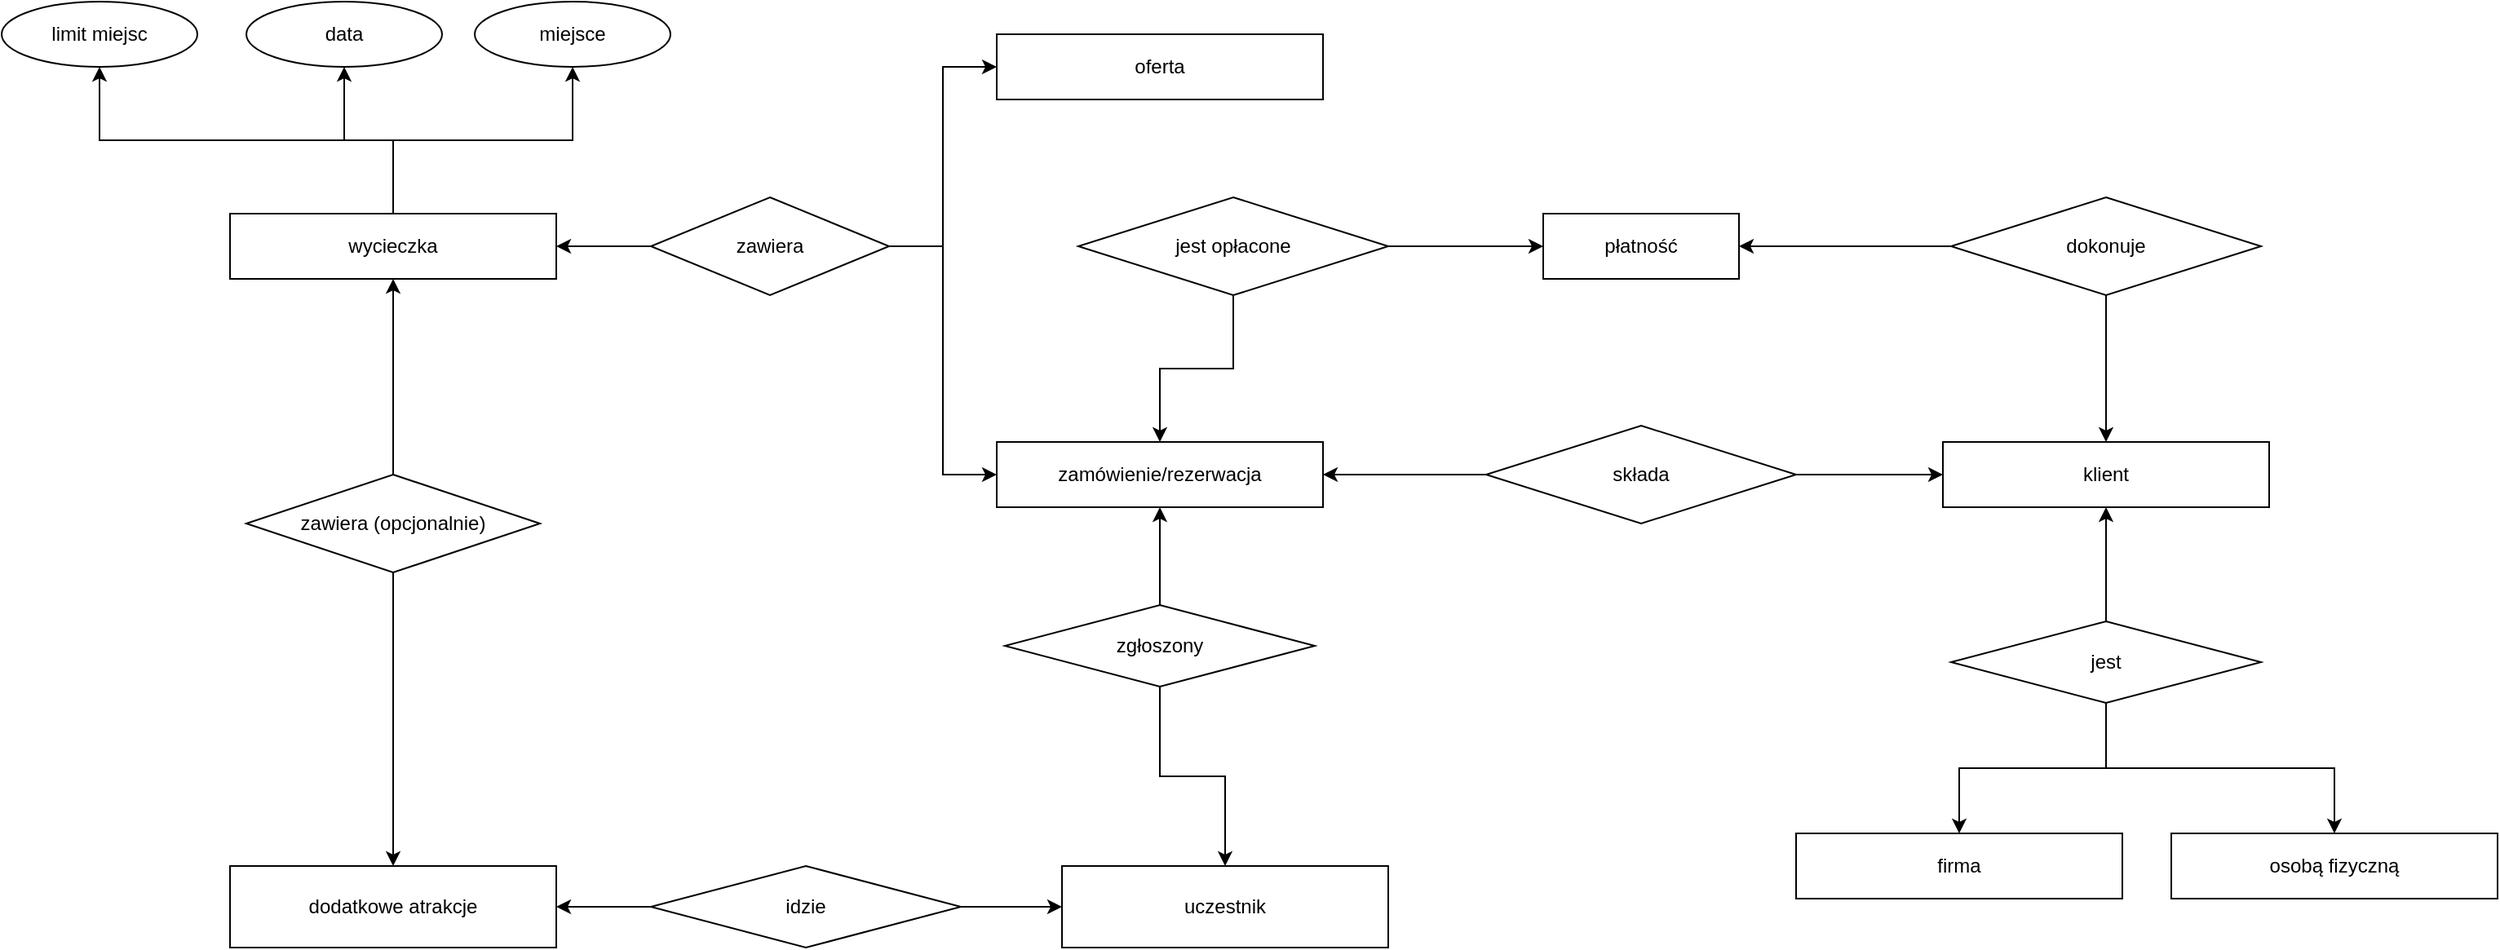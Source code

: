 <mxfile version="24.2.5" type="device">
  <diagram name="Strona-1" id="n9O-p34l7nQlkgMxFuFP">
    <mxGraphModel dx="2514" dy="925" grid="1" gridSize="10" guides="1" tooltips="1" connect="1" arrows="1" fold="1" page="1" pageScale="1" pageWidth="827" pageHeight="1169" math="0" shadow="0">
      <root>
        <mxCell id="0" />
        <mxCell id="1" parent="0" />
        <mxCell id="eHobRwSUlXeHVb_WcdIb-17" style="edgeStyle=orthogonalEdgeStyle;rounded=0;orthogonalLoop=1;jettySize=auto;html=1;exitX=0.5;exitY=0;exitDx=0;exitDy=0;entryX=0.5;entryY=1;entryDx=0;entryDy=0;" parent="1" source="eHobRwSUlXeHVb_WcdIb-1" target="eHobRwSUlXeHVb_WcdIb-15" edge="1">
          <mxGeometry relative="1" as="geometry" />
        </mxCell>
        <mxCell id="eHobRwSUlXeHVb_WcdIb-18" style="edgeStyle=orthogonalEdgeStyle;rounded=0;orthogonalLoop=1;jettySize=auto;html=1;exitX=0.5;exitY=0;exitDx=0;exitDy=0;entryX=0.5;entryY=1;entryDx=0;entryDy=0;" parent="1" source="eHobRwSUlXeHVb_WcdIb-1" target="eHobRwSUlXeHVb_WcdIb-16" edge="1">
          <mxGeometry relative="1" as="geometry" />
        </mxCell>
        <mxCell id="eHobRwSUlXeHVb_WcdIb-21" style="edgeStyle=orthogonalEdgeStyle;rounded=0;orthogonalLoop=1;jettySize=auto;html=1;exitX=0.5;exitY=0;exitDx=0;exitDy=0;entryX=0.5;entryY=1;entryDx=0;entryDy=0;" parent="1" source="eHobRwSUlXeHVb_WcdIb-1" target="eHobRwSUlXeHVb_WcdIb-20" edge="1">
          <mxGeometry relative="1" as="geometry" />
        </mxCell>
        <mxCell id="eHobRwSUlXeHVb_WcdIb-1" value="wycieczka" style="rounded=0;whiteSpace=wrap;html=1;" parent="1" vertex="1">
          <mxGeometry x="10" y="160" width="200" height="40" as="geometry" />
        </mxCell>
        <mxCell id="eHobRwSUlXeHVb_WcdIb-2" value="oferta" style="rounded=0;whiteSpace=wrap;html=1;" parent="1" vertex="1">
          <mxGeometry x="480" y="50" width="200" height="40" as="geometry" />
        </mxCell>
        <mxCell id="eHobRwSUlXeHVb_WcdIb-4" value="zamówienie/rezerwacja" style="rounded=0;whiteSpace=wrap;html=1;" parent="1" vertex="1">
          <mxGeometry x="480" y="300" width="200" height="40" as="geometry" />
        </mxCell>
        <mxCell id="eHobRwSUlXeHVb_WcdIb-7" style="edgeStyle=orthogonalEdgeStyle;rounded=0;orthogonalLoop=1;jettySize=auto;html=1;entryX=1;entryY=0.5;entryDx=0;entryDy=0;" parent="1" source="eHobRwSUlXeHVb_WcdIb-6" target="eHobRwSUlXeHVb_WcdIb-1" edge="1">
          <mxGeometry relative="1" as="geometry" />
        </mxCell>
        <mxCell id="eHobRwSUlXeHVb_WcdIb-9" style="edgeStyle=orthogonalEdgeStyle;rounded=0;orthogonalLoop=1;jettySize=auto;html=1;exitX=1;exitY=0.5;exitDx=0;exitDy=0;entryX=0;entryY=0.5;entryDx=0;entryDy=0;" parent="1" source="eHobRwSUlXeHVb_WcdIb-6" target="eHobRwSUlXeHVb_WcdIb-2" edge="1">
          <mxGeometry relative="1" as="geometry" />
        </mxCell>
        <mxCell id="eHobRwSUlXeHVb_WcdIb-10" style="edgeStyle=orthogonalEdgeStyle;rounded=0;orthogonalLoop=1;jettySize=auto;html=1;exitX=1;exitY=0.5;exitDx=0;exitDy=0;entryX=0;entryY=0.5;entryDx=0;entryDy=0;" parent="1" source="eHobRwSUlXeHVb_WcdIb-6" target="eHobRwSUlXeHVb_WcdIb-4" edge="1">
          <mxGeometry relative="1" as="geometry" />
        </mxCell>
        <mxCell id="eHobRwSUlXeHVb_WcdIb-6" value="zawiera" style="rhombus;whiteSpace=wrap;html=1;" parent="1" vertex="1">
          <mxGeometry x="268" y="150" width="146" height="60" as="geometry" />
        </mxCell>
        <mxCell id="eHobRwSUlXeHVb_WcdIb-12" style="edgeStyle=orthogonalEdgeStyle;rounded=0;orthogonalLoop=1;jettySize=auto;html=1;entryX=0.5;entryY=1;entryDx=0;entryDy=0;" parent="1" source="eHobRwSUlXeHVb_WcdIb-11" target="eHobRwSUlXeHVb_WcdIb-1" edge="1">
          <mxGeometry relative="1" as="geometry" />
        </mxCell>
        <mxCell id="eHobRwSUlXeHVb_WcdIb-14" style="edgeStyle=orthogonalEdgeStyle;rounded=0;orthogonalLoop=1;jettySize=auto;html=1;exitX=0.5;exitY=1;exitDx=0;exitDy=0;entryX=0.5;entryY=0;entryDx=0;entryDy=0;" parent="1" source="eHobRwSUlXeHVb_WcdIb-11" target="eHobRwSUlXeHVb_WcdIb-13" edge="1">
          <mxGeometry relative="1" as="geometry" />
        </mxCell>
        <mxCell id="eHobRwSUlXeHVb_WcdIb-11" value="zawiera (opcjonalnie)" style="rhombus;whiteSpace=wrap;html=1;" parent="1" vertex="1">
          <mxGeometry x="20" y="320" width="180" height="60" as="geometry" />
        </mxCell>
        <mxCell id="eHobRwSUlXeHVb_WcdIb-13" value="dodatkowe atrakcje" style="rounded=0;whiteSpace=wrap;html=1;" parent="1" vertex="1">
          <mxGeometry x="10" y="560" width="200" height="50" as="geometry" />
        </mxCell>
        <mxCell id="eHobRwSUlXeHVb_WcdIb-15" value="miejsce" style="ellipse;whiteSpace=wrap;html=1;" parent="1" vertex="1">
          <mxGeometry x="160" y="30" width="120" height="40" as="geometry" />
        </mxCell>
        <mxCell id="eHobRwSUlXeHVb_WcdIb-16" value="data" style="ellipse;whiteSpace=wrap;html=1;" parent="1" vertex="1">
          <mxGeometry x="20" y="30" width="120" height="40" as="geometry" />
        </mxCell>
        <mxCell id="eHobRwSUlXeHVb_WcdIb-20" value="limit miejsc" style="ellipse;whiteSpace=wrap;html=1;" parent="1" vertex="1">
          <mxGeometry x="-130" y="30" width="120" height="40" as="geometry" />
        </mxCell>
        <mxCell id="eHobRwSUlXeHVb_WcdIb-23" style="edgeStyle=orthogonalEdgeStyle;rounded=0;orthogonalLoop=1;jettySize=auto;html=1;exitX=0;exitY=0.5;exitDx=0;exitDy=0;" parent="1" source="eHobRwSUlXeHVb_WcdIb-22" target="eHobRwSUlXeHVb_WcdIb-4" edge="1">
          <mxGeometry relative="1" as="geometry" />
        </mxCell>
        <mxCell id="eHobRwSUlXeHVb_WcdIb-26" style="edgeStyle=orthogonalEdgeStyle;rounded=0;orthogonalLoop=1;jettySize=auto;html=1;exitX=1;exitY=0.5;exitDx=0;exitDy=0;entryX=0;entryY=0.5;entryDx=0;entryDy=0;" parent="1" source="eHobRwSUlXeHVb_WcdIb-22" target="eHobRwSUlXeHVb_WcdIb-25" edge="1">
          <mxGeometry relative="1" as="geometry" />
        </mxCell>
        <mxCell id="eHobRwSUlXeHVb_WcdIb-22" value="składa" style="rhombus;whiteSpace=wrap;html=1;" parent="1" vertex="1">
          <mxGeometry x="780" y="290" width="190" height="60" as="geometry" />
        </mxCell>
        <mxCell id="eHobRwSUlXeHVb_WcdIb-25" value="klient" style="rounded=0;whiteSpace=wrap;html=1;" parent="1" vertex="1">
          <mxGeometry x="1060" y="300" width="200" height="40" as="geometry" />
        </mxCell>
        <mxCell id="eHobRwSUlXeHVb_WcdIb-28" style="edgeStyle=orthogonalEdgeStyle;rounded=0;orthogonalLoop=1;jettySize=auto;html=1;entryX=0.5;entryY=1;entryDx=0;entryDy=0;" parent="1" source="eHobRwSUlXeHVb_WcdIb-27" target="eHobRwSUlXeHVb_WcdIb-4" edge="1">
          <mxGeometry relative="1" as="geometry" />
        </mxCell>
        <mxCell id="eHobRwSUlXeHVb_WcdIb-30" style="edgeStyle=orthogonalEdgeStyle;rounded=0;orthogonalLoop=1;jettySize=auto;html=1;exitX=0.5;exitY=1;exitDx=0;exitDy=0;entryX=0.5;entryY=0;entryDx=0;entryDy=0;" parent="1" source="eHobRwSUlXeHVb_WcdIb-27" target="eHobRwSUlXeHVb_WcdIb-29" edge="1">
          <mxGeometry relative="1" as="geometry" />
        </mxCell>
        <mxCell id="eHobRwSUlXeHVb_WcdIb-27" value="zgłoszony" style="rhombus;whiteSpace=wrap;html=1;" parent="1" vertex="1">
          <mxGeometry x="485" y="400" width="190" height="50" as="geometry" />
        </mxCell>
        <mxCell id="eHobRwSUlXeHVb_WcdIb-29" value="uczestnik" style="rounded=0;whiteSpace=wrap;html=1;" parent="1" vertex="1">
          <mxGeometry x="520" y="560" width="200" height="50" as="geometry" />
        </mxCell>
        <mxCell id="eHobRwSUlXeHVb_WcdIb-32" style="edgeStyle=orthogonalEdgeStyle;rounded=0;orthogonalLoop=1;jettySize=auto;html=1;entryX=0;entryY=0.5;entryDx=0;entryDy=0;" parent="1" source="eHobRwSUlXeHVb_WcdIb-31" target="eHobRwSUlXeHVb_WcdIb-29" edge="1">
          <mxGeometry relative="1" as="geometry" />
        </mxCell>
        <mxCell id="eHobRwSUlXeHVb_WcdIb-33" style="edgeStyle=orthogonalEdgeStyle;rounded=0;orthogonalLoop=1;jettySize=auto;html=1;exitX=0;exitY=0.5;exitDx=0;exitDy=0;entryX=1;entryY=0.5;entryDx=0;entryDy=0;" parent="1" source="eHobRwSUlXeHVb_WcdIb-31" target="eHobRwSUlXeHVb_WcdIb-13" edge="1">
          <mxGeometry relative="1" as="geometry" />
        </mxCell>
        <mxCell id="eHobRwSUlXeHVb_WcdIb-31" value="idzie" style="rhombus;whiteSpace=wrap;html=1;" parent="1" vertex="1">
          <mxGeometry x="268" y="560" width="190" height="50" as="geometry" />
        </mxCell>
        <mxCell id="eHobRwSUlXeHVb_WcdIb-35" style="edgeStyle=orthogonalEdgeStyle;rounded=0;orthogonalLoop=1;jettySize=auto;html=1;exitX=0.5;exitY=0;exitDx=0;exitDy=0;entryX=0.5;entryY=1;entryDx=0;entryDy=0;" parent="1" source="eHobRwSUlXeHVb_WcdIb-34" target="eHobRwSUlXeHVb_WcdIb-25" edge="1">
          <mxGeometry relative="1" as="geometry" />
        </mxCell>
        <mxCell id="eHobRwSUlXeHVb_WcdIb-38" style="edgeStyle=orthogonalEdgeStyle;rounded=0;orthogonalLoop=1;jettySize=auto;html=1;exitX=0.5;exitY=1;exitDx=0;exitDy=0;entryX=0.5;entryY=0;entryDx=0;entryDy=0;" parent="1" source="eHobRwSUlXeHVb_WcdIb-34" target="eHobRwSUlXeHVb_WcdIb-36" edge="1">
          <mxGeometry relative="1" as="geometry" />
        </mxCell>
        <mxCell id="eHobRwSUlXeHVb_WcdIb-39" style="edgeStyle=orthogonalEdgeStyle;rounded=0;orthogonalLoop=1;jettySize=auto;html=1;exitX=0.5;exitY=1;exitDx=0;exitDy=0;entryX=0.5;entryY=0;entryDx=0;entryDy=0;" parent="1" source="eHobRwSUlXeHVb_WcdIb-34" target="eHobRwSUlXeHVb_WcdIb-37" edge="1">
          <mxGeometry relative="1" as="geometry" />
        </mxCell>
        <mxCell id="eHobRwSUlXeHVb_WcdIb-34" value="jest" style="rhombus;whiteSpace=wrap;html=1;" parent="1" vertex="1">
          <mxGeometry x="1065" y="410" width="190" height="50" as="geometry" />
        </mxCell>
        <mxCell id="eHobRwSUlXeHVb_WcdIb-36" value="firma" style="rounded=0;whiteSpace=wrap;html=1;" parent="1" vertex="1">
          <mxGeometry x="970" y="540" width="200" height="40" as="geometry" />
        </mxCell>
        <mxCell id="eHobRwSUlXeHVb_WcdIb-37" value="osobą fizyczną" style="rounded=0;whiteSpace=wrap;html=1;" parent="1" vertex="1">
          <mxGeometry x="1200" y="540" width="200" height="40" as="geometry" />
        </mxCell>
        <mxCell id="eHobRwSUlXeHVb_WcdIb-40" value="płatność" style="rounded=0;whiteSpace=wrap;html=1;" parent="1" vertex="1">
          <mxGeometry x="815" y="160" width="120" height="40" as="geometry" />
        </mxCell>
        <mxCell id="eHobRwSUlXeHVb_WcdIb-43" style="edgeStyle=orthogonalEdgeStyle;rounded=0;orthogonalLoop=1;jettySize=auto;html=1;exitX=0.5;exitY=1;exitDx=0;exitDy=0;entryX=0.5;entryY=0;entryDx=0;entryDy=0;" parent="1" source="eHobRwSUlXeHVb_WcdIb-41" target="eHobRwSUlXeHVb_WcdIb-25" edge="1">
          <mxGeometry relative="1" as="geometry" />
        </mxCell>
        <mxCell id="eHobRwSUlXeHVb_WcdIb-44" style="edgeStyle=orthogonalEdgeStyle;rounded=0;orthogonalLoop=1;jettySize=auto;html=1;exitX=0;exitY=0.5;exitDx=0;exitDy=0;entryX=1;entryY=0.5;entryDx=0;entryDy=0;" parent="1" source="eHobRwSUlXeHVb_WcdIb-41" target="eHobRwSUlXeHVb_WcdIb-40" edge="1">
          <mxGeometry relative="1" as="geometry" />
        </mxCell>
        <mxCell id="eHobRwSUlXeHVb_WcdIb-41" value="dokonuje" style="rhombus;whiteSpace=wrap;html=1;" parent="1" vertex="1">
          <mxGeometry x="1065" y="150" width="190" height="60" as="geometry" />
        </mxCell>
        <mxCell id="eHobRwSUlXeHVb_WcdIb-45" style="edgeStyle=orthogonalEdgeStyle;rounded=0;orthogonalLoop=1;jettySize=auto;html=1;exitX=1;exitY=0.5;exitDx=0;exitDy=0;entryX=0;entryY=0.5;entryDx=0;entryDy=0;" parent="1" source="eHobRwSUlXeHVb_WcdIb-42" target="eHobRwSUlXeHVb_WcdIb-40" edge="1">
          <mxGeometry relative="1" as="geometry" />
        </mxCell>
        <mxCell id="eHobRwSUlXeHVb_WcdIb-46" style="edgeStyle=orthogonalEdgeStyle;rounded=0;orthogonalLoop=1;jettySize=auto;html=1;exitX=0.5;exitY=1;exitDx=0;exitDy=0;entryX=0.5;entryY=0;entryDx=0;entryDy=0;" parent="1" source="eHobRwSUlXeHVb_WcdIb-42" target="eHobRwSUlXeHVb_WcdIb-4" edge="1">
          <mxGeometry relative="1" as="geometry" />
        </mxCell>
        <mxCell id="eHobRwSUlXeHVb_WcdIb-42" value="jest opłacone" style="rhombus;whiteSpace=wrap;html=1;" parent="1" vertex="1">
          <mxGeometry x="530" y="150" width="190" height="60" as="geometry" />
        </mxCell>
      </root>
    </mxGraphModel>
  </diagram>
</mxfile>
